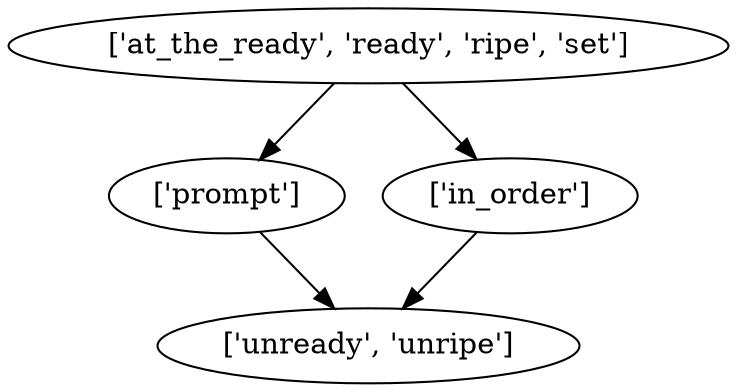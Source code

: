 strict digraph  {
	"['at_the_ready', 'ready', 'ripe', 'set']" -> "['prompt']";
	"['at_the_ready', 'ready', 'ripe', 'set']" -> "['in_order']";
	"['prompt']" -> "['unready', 'unripe']";
	"['in_order']" -> "['unready', 'unripe']";
}

